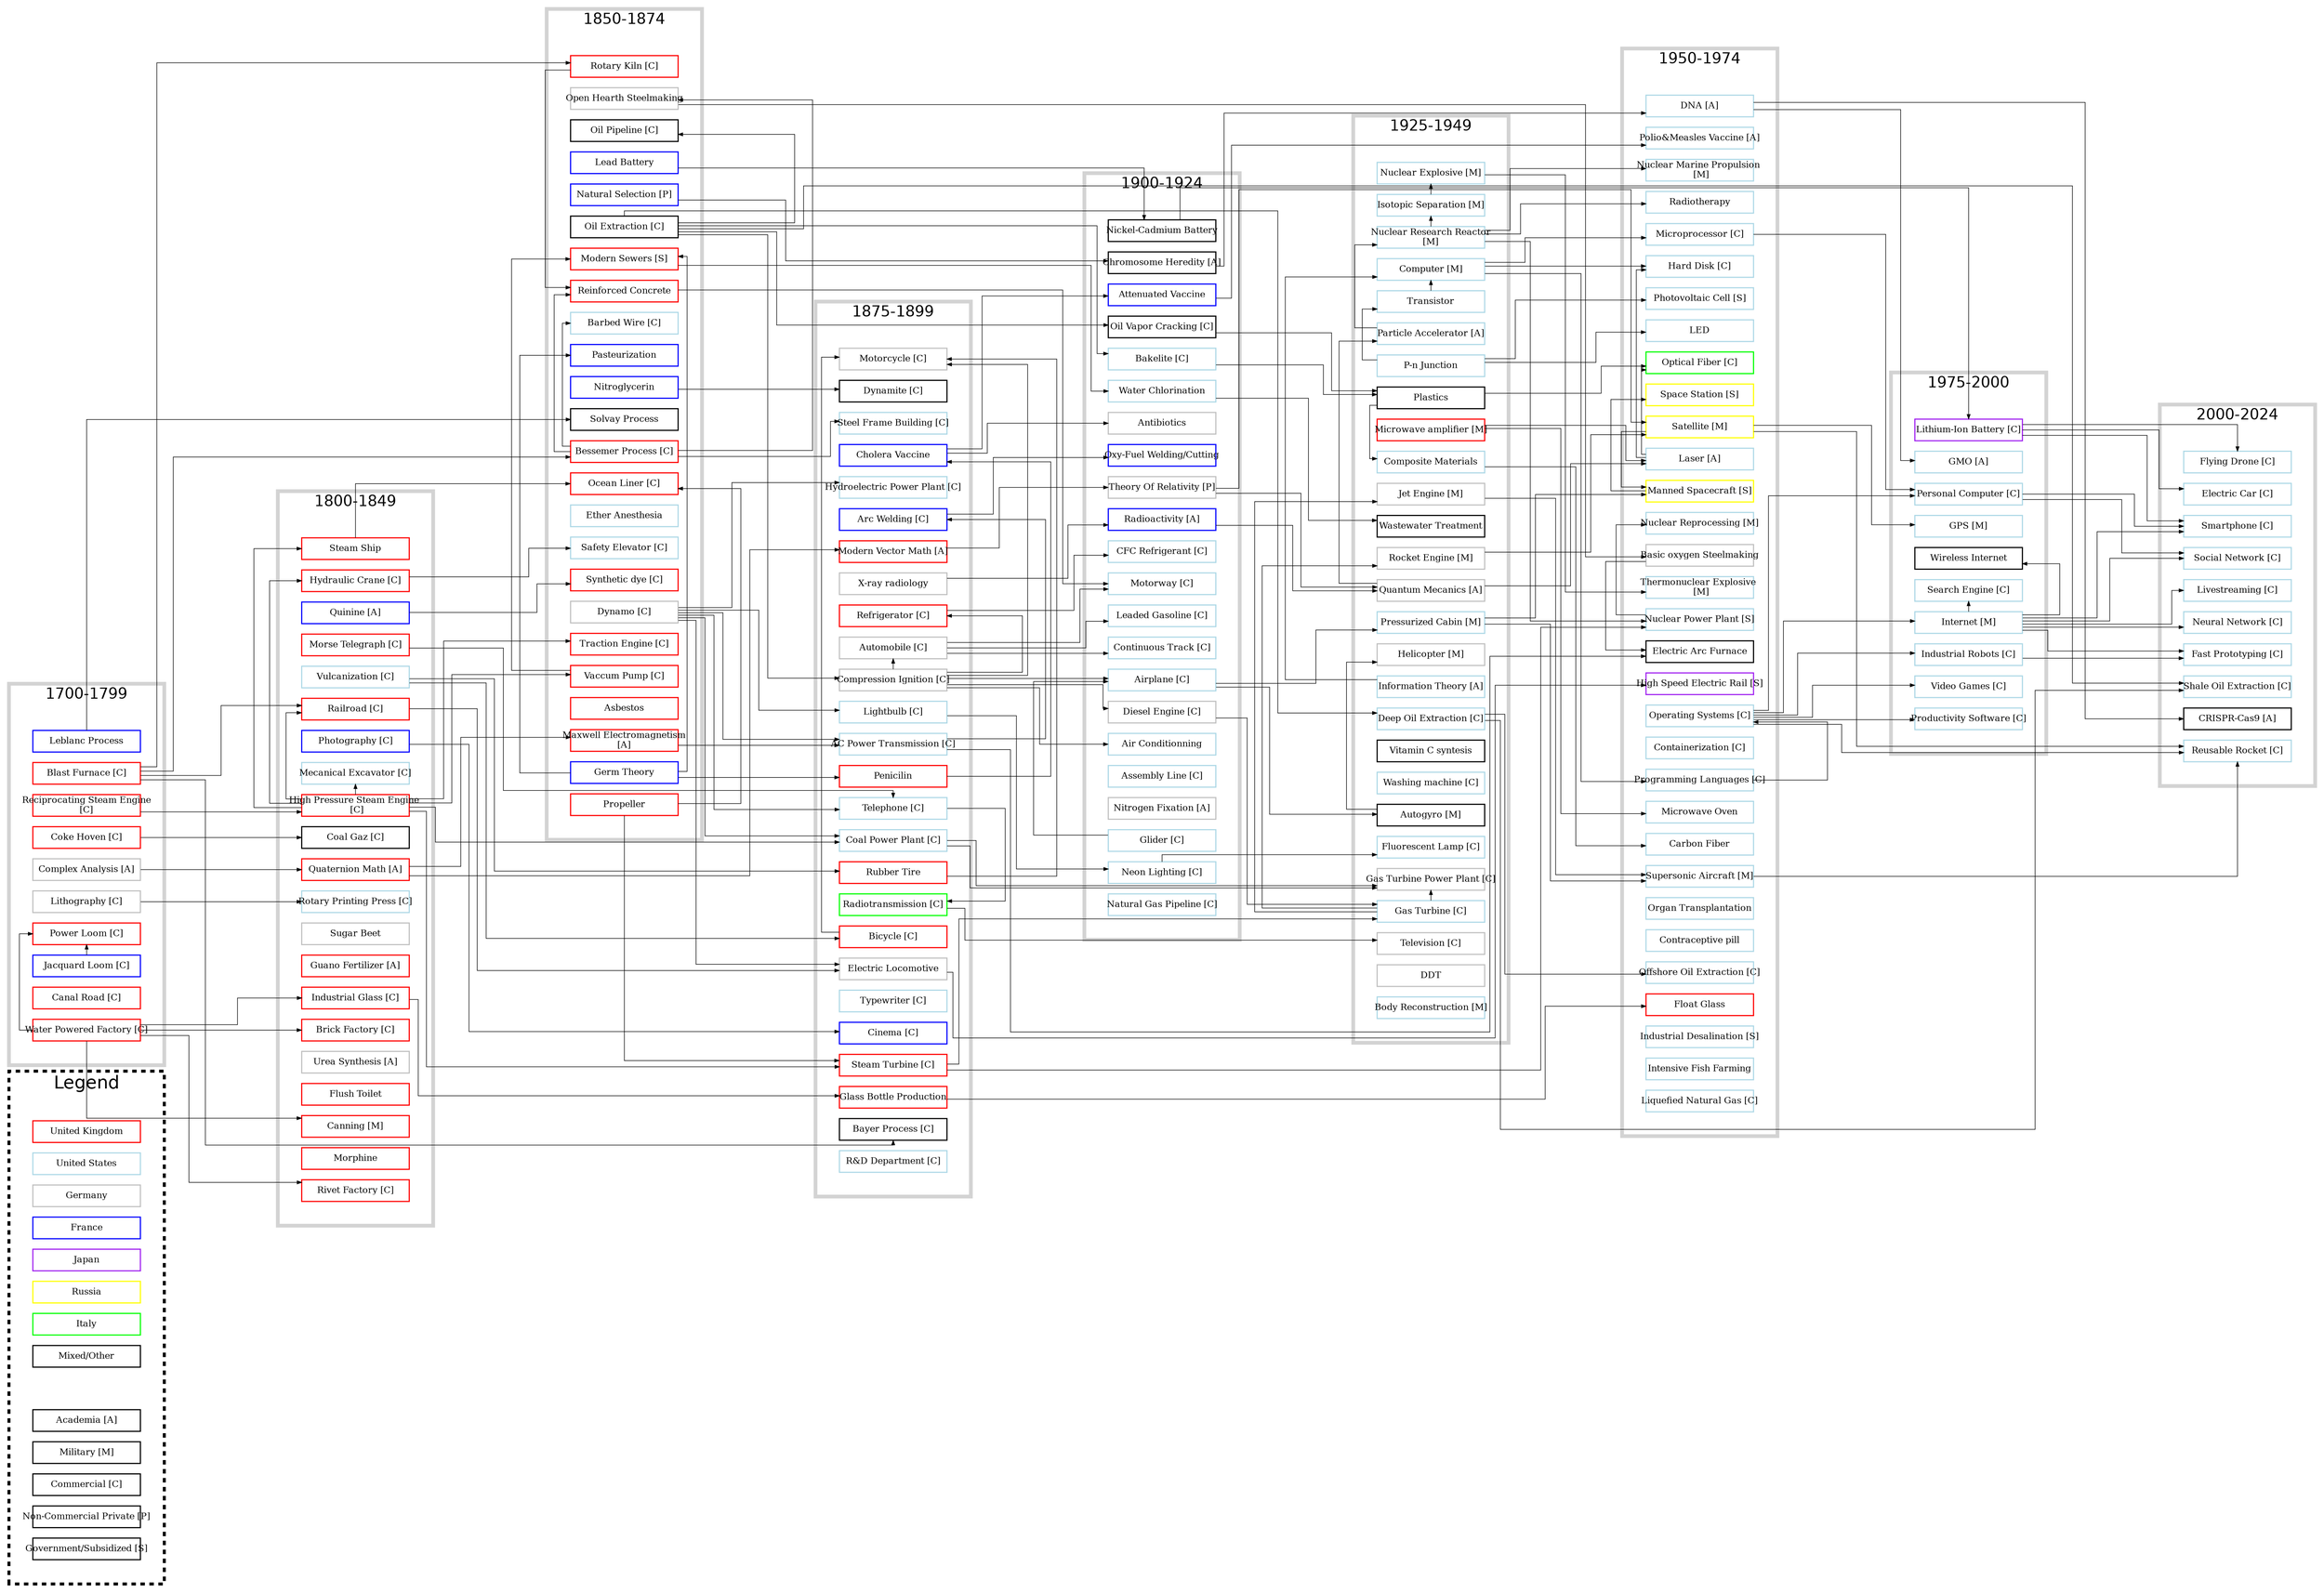 digraph {
    splines=ortho;
    graph [rankdir=LR, fontname="Helvetica", nodesep=0.2, ranksep=3];    
    
    newrank=true; // rank without respect to cluster
    node [
        shape="box",
        fixedsize="true",
        width=2,
        height=0.4,
        color="black",
        fillcolor="white",
        style="filled,solid",
        fontsize=12,
        penwidth=1.5
        ];
    edge [penwidth=0.75,arrowsize=0.6]

    subgraph cluster_legend {
        label="Legend";
        graph [rank="same", margin=32,style="dashed", penwidth=4, fontsize=24];

        "United Kingdom" [color="red"];
        "United States" [color="lightblue"];
        Germany [color="grey"];
        France [color="blue"];
        Japan [color="purple"];
        Russia [color="yellow"];
        Italy [color="green"];
        "Mixed/Other" [color="black"];
        "" [color="white"];
        "Academia [A]";
        "Military [M]";
        "Commercial [C]";
        "Non-Commercial Private [P]";
        "Government/Subsidized [S]";
    }
 
    subgraph cluster_0 {
        label="1700-1799";
        graph [rank="same", margin=32, penwidth=5, color=lightgray, fontsize=20];

        // Mongolfier [color="blue"];
        // "Geodesic Triangulation [M]" [color="blue"];
        "Reciprocating Steam Engine\n[C]" [color="red"];
        "Leblanc Process" [color="blue"];
        "Complex Analysis [A]" [color="grey"];
        "Power Loom [C]" [color="red"];
        "Lithography [C]" [color="grey"];
        "Blast Furnace [C]" [color="red"];
        "Coke Hoven [C]" [color="red"];
        // "Smallpox Vaccination";
        // "Scurvy Prevention [M]" [color="red"];
        "Jacquard Loom [C]" [color="blue"];
        "Canal Road [C]" [color="red"];
        "Water Powered Factory [C]" [color="red"];
    }

    "Water Powered Factory [C]" -> "Power Loom [C]";
    "Water Powered Factory [C]" -> "Rivet Factory [C]";
    "Water Powered Factory [C]" -> "Brick Factory [C]";
    "Water Powered Factory [C]" -> "Industrial Glass [C]";
    "Water Powered Factory [C]" -> "Canning [M]";
    "Coke Hoven [C]" -> "Coal Gaz [C]";
    "Lithography [C]" -> "Rotary Printing Press [C]";
    "Jacquard Loom [C]" -> "Power Loom [C]";
    "Reciprocating Steam Engine\n[C]" -> "High Pressure Steam Engine \n [C]";
    "Complex Analysis [A]" -> "Quaternion Math [A]";
    "Blast Furnace [C]" -> "Railroad [C]";
    
    subgraph cluster_1 {
        label="1800-1849";
        graph [rank="same", margin=32, penwidth=5, color=lightgray, fontsize=20];

        "High Pressure Steam Engine \n [C]" [color="red"];
        "Sugar Beet" [color="grey"];
        "Coal Gaz [C]";
        "Rotary Printing Press [C]" [color="lightblue"];
        "Guano Fertilizer [A]" [color="red"];
        "Steam Ship" [color="red"];
        "Canning [M]" [color="red"];
        "Railroad [C]" [color="red"];
        "Quaternion Math [A]" [color="red"];
        "Vulcanization [C]" [color="lightblue"];
        "Morse Telegraph [C]" [color="red"];
        "Urea Synthesis [A]" [color="grey"];
        "Industrial Glass [C]" [color="red"];
        "Flush Toilet" [color="red"];
        "Photography [C]" [color="blue"];
        "Mecanical Excavator [C]" [color="lightblue"];
        "Hydraulic Crane [C]" [color="red"];
        "Morphine" [color="red"];
        "Rivet Factory [C]" [color="red"];
        "Brick Factory [C]" [color="red"];
        "Quinine [A]" [color="blue"];

        "High Pressure Steam Engine \n [C]" -> "Railroad [C]";
        "High Pressure Steam Engine \n [C]" -> "Steam Ship";
        "High Pressure Steam Engine \n [C]" -> "Hydraulic Crane [C]";
        "High Pressure Steam Engine \n [C]" -> "Mecanical Excavator [C]";

    }

    "Hydraulic Crane [C]" -> "Safety Elevator [C]";
    "Photography [C]" -> "Cinema [C]";
    "High Pressure Steam Engine \n [C]" -> "Steam Turbine [C]";
    "High Pressure Steam Engine \n [C]" -> "Vaccum Pump [C]";
    "High Pressure Steam Engine \n [C]" -> "Traction Engine [C]";
    "Quaternion Math [A]" -> "Modern Vector Math [A]";
    "Quaternion Math [A]" -> "Maxwell Electromagnetism\n[A]";
    "Morse Telegraph [C]" -> "Telephone [C]";
    "Propeller" -> "Ocean Liner [C]";
    "Steam Ship" -> "Ocean Liner [C]";
    "Blast Furnace [C]" -> "Rotary Kiln [C]";
    "Blast Furnace [C]" -> "Bessemer Process [C]";
    "Railroad [C]" -> "Electric Locomotive";
    "Vulcanization [C]" -> "Rubber Tire";
    "Leblanc Process" -> "Solvay Process";
    "Quinine [A]" -> "Synthetic dye [C]";

    subgraph cluster_2 {
        label="1850-1874";
        graph [rank="same", margin=32, penwidth=5, color=lightgray, fontsize=20];

        "Maxwell Electromagnetism\n[A]"  [color="red"];
        "Propeller" [color="red"];
        "Ether Anesthesia" [color="lightblue"];
        "Bessemer Process [C]"  [color="red"];
        "Rotary Kiln [C]" [color="red"];
        "Vaccum Pump [C]" [color="red"];
        "Nitroglycerin" [color="blue"];
        "Germ Theory" [color="blue"];
        "Safety Elevator [C]"  [color="lightblue"];
        "Ocean Liner [C]" [color="red"];
        "Pasteurization" [color="blue"];
        "Modern Sewers [S]"  [color="red"];
        "Open Hearth Steelmaking" [color="grey"];
        "Oil Extraction [C]";
        "Oil Pipeline [C]";
        "Synthetic dye [C]" [color="red"];
        "Barbed Wire [C]" [color="lightblue"];
        "Asbestos" [color="red"];
        "Lead Battery" [color="blue"];
        "Reinforced Concrete" [color="red"];
        "Solvay Process";
        "Dynamo [C]" [color="grey"];
        "Natural Selection [P]" [color="blue"];
        "Traction Engine [C]" [color="red"];

        "Vaccum Pump [C]" -> "Modern Sewers [S]";
        "Rotary Kiln [C]" -> "Reinforced Concrete";
        "Bessemer Process [C]" -> "Reinforced Concrete";
        "Bessemer Process [C]" -> "Barbed Wire [C]";
        "Bessemer Process [C]" -> "Open Hearth Steelmaking";
        "Germ Theory" -> "Modern Sewers [S]";
        "Germ Theory" -> "Pasteurization";
        "Oil Extraction [C]" -> "Oil Pipeline [C]";
    }

    "Blast Furnace [C]" -> "Bayer Process [C]";
    "Nitroglycerin" -> "Dynamite [C]";
    "High Pressure Steam Engine \n [C]" -> "Coal Power Plant [C]";
    "Germ Theory" -> Penicilin;
    "Dynamo [C]" -> "Coal Power Plant [C]";
    "Dynamo [C]" -> "Hydroelectric Power Plant [C]";
    "Dynamo [C]" -> "AC Power Transmission [C]";
    "Dynamo [C]" -> "Electric Locomotive";
    "Dynamo [C]" -> "Lightbulb [C]";
    "Bessemer Process [C]" -> "Steel Frame Building [C]";
    "Maxwell Electromagnetism\n[A]" -> "AC Power Transmission [C]";
    "Vulcanization [C]" -> "Bicycle [C]";
    "Lead Battery" -> "Nickel-Cadmium Battery";
    "Natural Selection [P]" -> "Chromosome Heredity [A]";

    subgraph cluster_3 {
        label="1875-1899";
        graph [rank="same", margin=32, penwidth=5, color=lightgray, fontsize=20];

        "Rubber Tire" [color="red"];
        "Steam Turbine [C]" [color="red"];
        "Steel Frame Building [C]" [color="lightblue"];
        "Glass Bottle Production" [color="red"];
        Penicilin [color="red"];
        "Dynamite [C]";
        "Modern Vector Math [A]" [color="red"];
        "Typewriter [C]" [color="lightblue"];
        // "Phonograph [C]" [color="lightblue"];
        "Cholera Vaccine" [color="blue"];
        "Coal Power Plant [C]" [color="lightblue"];
        "Telephone [C]" [color="lightblue"];
        "Arc Welding [C]" [color="blue"];
        "Bayer Process [C]";
        "Automobile [C]" [color="grey"];
        "Bicycle [C]" [color="red"];
        "Motorcycle [C]" [color="grey"];
        "Compression Ignition [C]" [color="grey"];
        "Hydroelectric Power Plant [C]" [color="lightblue"];
        "AC Power Transmission [C]" [color="lightblue"];
        "Lightbulb [C]" [color="lightblue"];
        "Steam Turbine [C]" [color="red"];
        "X-ray radiology" [color="grey"];
        "Cinema [C]" [color="blue"];
        "Radiotransmission [C]" [color="green"];
        // "Modern Microscope [C]" [color="grey"];
        "Refrigerator [C]" [color="red"];
        "R&D Department [C]" [color="lightblue"];

        "Compression Ignition [C]" -> "Automobile [C]";
        "Compression Ignition [C]" -> "Motorcycle [C]";
        "Compression Ignition [C]" -> "Refrigerator [C]";
        "AC Power Transmission [C]" -> "Arc Welding [C]";
        "Bicycle [C]" -> "Motorcycle [C]";
        "Rubber Tire" -> "Motorcycle [C]";
        "Telephone [C]" -> "Radiotransmission [C]";
        "Dynamo [C]" -> "Telephone [C]";
        "Electric Locomotive" [color="grey"];
        "Penicilin" -> "Cholera Vaccine";
    }

    "Compression Ignition [C]" -> "Air Conditionning";
    "Arc Welding [C]" -> "Oxy-Fuel Welding/Cutting";
    "Cholera Vaccine" -> "Antibiotics";
    "Cholera Vaccine" -> "Attenuated Vaccine";
    "Automobile [C]" -> "Continuous Track [C]";
    "Radiotransmission [C]" -> "Television [C]";
    // "Automobile [C]" -> "Flying Car";
    "Steam Turbine [C]" -> "Nuclear Power Plant [S]";
    "Coal Power Plant [C]" -> "Gas Turbine Power Plant [C]";
    "Compression Ignition [C]" -> "Airplane [C]";
    "Compression Ignition [C]" -> "Diesel Engine [C]";
    "Steam Turbine [C]" -> "Gas Turbine [C]";
    "Nickel-Cadmium Battery" -> "Lithium-Ion Battery [C]";
    // "Compression Ignition [C]" -> "Airship [M]";
    // "Gas baloon" -> "Airship [M]";
    "Modern Vector Math [A]" -> "Theory Of Relativity [P]";
    "X-ray radiology" -> "Radioactivity [A]";
    "Lightbulb [C]" -> "Neon Lighting [C]";
    "Refrigerator [C]" -> "CFC Refrigerant [C]";
    "Reinforced Concrete" -> "Motorway [C]";
    "Automobile [C]" -> "Motorway [C]";
    "Modern Sewers [S]" -> "Water Chlorination";
    "Chromosome Heredity [A]" -> "DNA [A]";

    subgraph cluster_4 {
        label="1900-1924";
        graph [rank="same", margin=32, penwidth=5, color=lightgray, fontsize=20];

        "Oxy-Fuel Welding/Cutting" [color="blue"];
        "Attenuated Vaccine" [color="blue"];
        "Chromosome Heredity [A]";
        "Bakelite [C]" [color="lightblue"];
        "Antibiotics" [color="grey"];
        "Continuous Track [C]" [color="lightblue"];
        "Glider [C]" [color="lightblue"];
        "Water Chlorination" [color="lightblue"];
        "Airplane [C]" [color="lightblue"];
        "Radioactivity [A]" [color="blue"];
        "Assembly Line [C]" [color="lightblue"];
        "Theory Of Relativity [P]" [color="grey"];
        // "Airship [M]" [color="grey"];
        "Diesel Engine [C]" [color="grey"];
        // "Diesel locomotive [C]" [color="grey"];
        "Nitrogen Fixation [A]" [color="grey"];
        "Motorway [C]" [color="lightblue"];
        "Neon Lighting [C]" [color="lightblue"];
        "Nickel-Cadmium Battery";
        "Air Conditionning" [color="lightblue"];
        "Leaded Gasoline [C]" [color="lightblue"];
        "CFC Refrigerant [C]" [color="lightblue"];
        "Oil Vapor Cracking [C]";
        "Natural Gas Pipeline [C]" [color="lightblue"];

        "Glider [C]" -> "Airplane [C]";
                
        // "Diesel Engine [C]" -> "Petrol Boats";
        // "Diesel Engine [C]" -> "Diesel locomotive [C]";
    }

    "Water Chlorination" -> "Wastewater Treatment";
    "Radioactivity [A]" -> "Quantum Mecanics [A]";
    "Attenuated Vaccine" -> "Polio&Measles Vaccine [A]";
    "Diesel Engine [C]" -> "Gas Turbine [C]";
    "Airplane [C]" -> "Autogyro [M]";
    "Airplane [C]" -> "Pressurized Cabin [M]";
    "Pressurized Cabin [M]" -> "Supersonic Aircraft [M]";
    "Pressurized Cabin [M]" -> "Manned Spacecraft [S]";
    "Oil Extraction [C]" -> "Deep Oil Extraction [C]";
    "Oil Extraction [C]" -> "Oil Vapor Cracking [C]";
    "Oil Extraction [C]" -> "Compression Ignition [C]";
    "Oil Extraction [C]" -> "Bakelite [C]";
    "Automobile [C]" -> "Leaded Gasoline [C]"
    "Propeller" -> "Steam Turbine [C]"
    "Neon Lighting [C]" -> "Fluorescent Lamp [C]";
    "Gas Turbine [C]" -> "Gas Turbine Power Plant [C]";
    "Coal Power Plant [C]" -> "Gas Turbine Power Plant [C]";
    "Bakelite [C]" -> "Plastics";
    
    subgraph cluster_5 {
        label="1925-1949";
        graph [rank="same", margin=32, penwidth=5, color=lightgray, fontsize=20];

        "Fluorescent Lamp [C]" [color="lightblue"];
        "Vitamin C syntesis";
        "Washing machine [C]" [color="lightblue"];
        "Pressurized Cabin [M]" [color="lightblue"];
        "Deep Oil Extraction [C]" [color="lightblue"];
        "Helicopter [M]" [color="grey"];
        "Gas Turbine Power Plant [C]" [color="grey"];
        "Gas Turbine [C]" [color="lightblue"];
        "Jet Engine [M]" [color="grey"];
        "Quantum Mecanics [A]" [color="grey"];
        "P-n Junction" [color="lightblue"];
        // "Jet Aircraft [M]" [color="grey"];
        "Nuclear Explosive [M]" [color="lightblue"];
        "Nuclear Research Reactor\n[M]" [color="lightblue"];
        "Rocket Engine [M]" [color="grey"];
        "Transistor" [color="lightblue"];
        "Microwave amplifier [M]" [color="red"];
        "Isotopic Separation [M]" [color="lightblue"];
        "Information Theory [A]" [color="lightblue"];
        "Television [C]" [color="grey"];
        DDT [color="grey"];
        "Composite Materials" [color="lightblue"];
        "Body Reconstruction [M]" [color="lightblue"];
        "Wastewater Treatment";
        "Computer [M]" [color="lightblue"];
        "Particle Accelerator [A]" [color="lightblue"];

        "Nuclear Research Reactor\n[M]" -> "Isotopic Separation [M]";
        "Isotopic Separation [M]" -> "Nuclear Explosive [M]";
        // "Jet Engine [M]" -> "Hovercraft";
        // "Jet Engine [M]" -> "Jet Aircraft [M]";
        "Gas Turbine [C]" -> "Jet Engine [M]";
        "Gas Turbine [C]" -> "Rocket Engine [M]";
        "Particle Accelerator [A]" -> "Nuclear Research Reactor\n[M]";
        "Quantum Mecanics [A]" -> "Particle Accelerator [A]";
        "Oil Vapor Cracking [C]" -> "Plastics";
        "P-n Junction" -> "Transistor";
        "Theory Of Relativity [P]" -> "Quantum Mecanics [A]";
        "Autogyro [M]" -> "Helicopter [M]";
        "Plastics" -> "Composite Materials";
    }

    "Information Theory [A]" -> "Computer [M]";
    "Nuclear Research Reactor\n[M]" -> "Nuclear Power Plant [S]";
    "Nuclear Research Reactor\n[M]" -> "Nuclear Marine Propulsion \n [M]";
    "Nuclear Research Reactor\n[M]" -> "Radiotherapy";
    "P-n Junction" -> "LED";
    "P-n Junction" -> "Photovoltaic Cell [S]";
    Transistor -> "Computer [M]";
    "Jet Engine [M]" -> "Supersonic Aircraft [M]";
    "Rocket Engine [M]" -> "Satellite [M]";
    "Electric Locomotive" -> "High Speed Electric Rail [S]";
    "Microwave amplifier [M]" -> "Laser [A]";
    "Laser [A]" -> "Optical Fiber [C]";
    "Open Hearth Steelmaking" -> "Basic oxygen Steelmaking";
    "Plastics" -> "Optical Fiber [C]";
    "Microwave amplifier [M]" -> "Microwave Oven";
    "AC Power Transmission [C]" -> "Electric Arc Furnace";
    "Quantum Mecanics [A]" -> "Laser [A]";
    "Theory Of Relativity [P]" -> "Satellite [M]";
    "Composite Materials" -> "Carbon Fiber";

    // "Autogyro [M]" -> "Flying Car";
    // "Nuclear Research Reactor\n[M]" -> "Nuclear Rocket Engine [M]";
    // "Nuclear Research Reactor\n[M]" -> "Nuclear Jet Engine [M]";
    // "Jet Aircraft [M]" -> "Supersonic Aircraft [M]";
    // "Jet Engine [M]" -> "Nuclear Jet Engine [M]";
    // "Rocket Engine [M]" -> "Nuclear Rocket Engine [M]";
    // "Hovercraft" -> "Air-cushion Train [S]";

    subgraph cluster_6 {
        label="1950-1974";
        graph [rank="same", margin=32, penwidth=5, color=lightgray, fontsize=20];

        "Containerization [C]" [color="lightblue"];
        "Basic oxygen Steelmaking" [color="grey"];
        "Polio&Measles Vaccine [A]" [color="lightblue"];
        "Offshore Oil Extraction [C]" [color="lightblue"];
        "Microprocessor [C]" [color="lightblue"];
        "Programming Languages [C]" [color="lightblue"];
        "Organ Transplantation" [color="lightblue"];
        "Hard Disk [C]" [color="lightblue"];
        "Laser [A]" [color="lightblue"];
        "Operating Systems [C]" [color="lightblue"];
        "Supersonic Aircraft [M]" [color="lightblue"];
        "High Speed Electric Rail [S]" [color="purple"];
        "Satellite [M]" [color="yellow"];
        "Nuclear Power Plant [S]" [color="lightblue"];
        "Nuclear Marine Propulsion \n [M]" [color="lightblue"];
        "Manned Spacecraft [S]" [color="yellow"];
        "Space Station [S]" [color="yellow"];
        "Satellite [M]" [color="yellow"];
        "Contraceptive pill" [color="lightblue"];
        "Optical Fiber [C]" [color="green"];
        "LED" [color="lightblue"];
        "Microwave Oven" [color="lightblue"];
        "Radiotherapy" [color="lightblue"];
        "Nuclear Reprocessing [M]" [color="lightblue"];
        "Thermonuclear Explosive \n [M]" [color="lightblue"];
        "Photovoltaic Cell [S]" [color="lightblue"];
        "DNA [A]" [color="lightblue"];
        "Carbon Fiber" [color="lightblue"];
        "Float Glass" [color="red"];
        "Industrial Desalination [S]" [color="lightblue"];
        "Intensive Fish Farming" [color="lightblue"];
        "Liquefied Natural Gas [C]" [color="lightblue"];

        "Computer [M]" -> "Programming Languages [C]";
        "Nuclear Explosive [M]" -> "Thermonuclear Explosive \n [M]";
        "Nuclear Power Plant [S]" -> "Nuclear Reprocessing [M]";
        "Manned Spacecraft [S]" -> "Space Station [S]";
        "Satellite [M]" -> "Manned Spacecraft [S]";
        "Programming Languages [C]" -> "Operating Systems [C]";
        "Computer [M]" -> "Hard Disk [C]";
        "Laser [A]" -> "Hard Disk [C]";
        "Computer [M]" -> "Microprocessor [C]";
        "Deep Oil Extraction [C]" -> "Offshore Oil Extraction [C]";
        "Basic oxygen Steelmaking" -> "Electric Arc Furnace";

        // "Nuclear Jet Engine [M]" [color="lightblue"];
        // "Flying Car" [color="lightblue"];
        // "Electron Microscope [C]" [color="lightblue"];
        // "Air-cushion Train [S]" [color="blue"];
        // "Nuclear Rocket Engine [M]" [color="lightblue"];
        // "Nuclear Jet Engine [M]" -> "Nuclear Aircraft";
        // "Supersonic Aircraft [M]" -> "HyperSonic Aircraft [M]";
    }
    
    "Operating Systems [C]" -> "Reusable Rocket [C]";
    "Satellite [M]" -> "GPS [M]";
    // "Satellite [M]" -> "Orion Nuclear Spacecraft";
    // "Space Station [S]" -> "Rotating Space Habitat";
    "Supersonic Aircraft [M]" -> "Reusable Rocket [C]";
    // "Thermonuclear Explosive \n [M]" -> "Orion Nuclear Spacecraft";
    // "Nuclear Reprocessing [M]" -> "Fusion Research Reactor [A]";
    // "Nuclear Reprocessing [M]" -> "Surgenerator [S]";
    "Operating Systems [C]" -> "Personal Computer [C]";
    "Microprocessor [C]" -> "Personal Computer [C]";
    "Operating Systems [C]" -> "Internet [M]";
    "Operating Systems [C]" -> "Video Games [C]";
    "Operating Systems [C]" -> "Productivity Software [C]";
    "DNA [A]" -> "GMO [A]";
    "Operating Systems [C]" -> "Industrial Robots [C]";

    subgraph cluster_7 {
        label="1975-2000";
        graph [rank="same", margin=32, penwidth=5, color=lightgray, fontsize=20];

        "GMO [A]" [color="lightblue"];
        "Search Engine [C]" [color="lightblue"];
        "Internet [M]" [color="lightblue"];
        "Wireless Internet";
        "Personal Computer [C]" [color="lightblue"];
        "GPS [M]" [color="lightblue"];
        // "Rotating Space Habitat";
        "Industrial Robots [C]" [color="lightblue"];
        // "Surgenerator [S]";
        // "Orion Nuclear Spacecraft" [color="lightblue"];
        // "Fusion Research Reactor [A]" [color="yellow"];
        "Lithium-Ion Battery [C]" [color="purple"];
        "Video Games [C]" [color="lightblue"];
        "Productivity Software [C]" [color="lightblue"];

        "Internet [M]" -> "Wireless Internet"; 
    }

    "Industrial Robots [C]" -> "Fast Prototyping [C]";
    "Internet [M]" -> "Fast Prototyping [C]";
    "Industrial Glass [C]" -> "Glass Bottle Production";
    "Glass Bottle Production" -> "Float Glass";
    "Lithium-Ion Battery [C]" -> "Smartphone [C]";
    // "Fusion Research Reactor" -> "Fusion Power Plant";
    "Internet [M]" -> "Livestreaming [C]";
    "Internet [M]" -> "Smartphone [C]";
    "Personal Computer [C]" -> "Smartphone [C]";
    "Internet [M]" -> "Search Engine [C]";
    "Oil Extraction [C]" -> "Shale Oil Extraction [C]";
    "Deep Oil Extraction [C]" -> "Shale Oil Extraction [C]";
    "DNA [A]" -> "CRISPR-Cas9 [A]";
    "Satellite [M]" -> "Reusable Rocket [C]";
    "Internet [M]" -> "Social Network [C]";
    "Lithium-Ion Battery [C]" -> "Flying Drone [C]";
    "Lithium-Ion Battery [C]" -> "Electric Car [C]";

    subgraph cluster_8 {
        label="2000-2024";
        graph [rank="same", margin=32, penwidth=5, color=lightgray, fontsize=20];

        "Reusable Rocket [C]" [color="lightblue"];
        "Shale Oil Extraction [C]" [color="lightblue"];
        "Electric Car [C]" [color="lightblue"];
        "Smartphone [C]" [color="lightblue"];
        "CRISPR-Cas9 [A]";
        "Flying Drone [C]" [color="lightblue"];
        "Livestreaming [C]" [color="lightblue"];
        "Social Network [C]" [color="lightblue"];
        "Personal Computer [C]" -> "Social Network [C]";
        "Fast Prototyping [C]" [color="lightblue"];
        "Internet [M]" -> "Neural Network [C]";
        "Neural Network [C]" [color="lightblue"];
    
        // "Neural Network" -> "Artificial General Intelligence";
        // "Fusion Power Plant";
        // "Neuralink [C]" [color="lightblue"];
        // "Exosqueletton [A]" [color="lightblue"];
    }
}